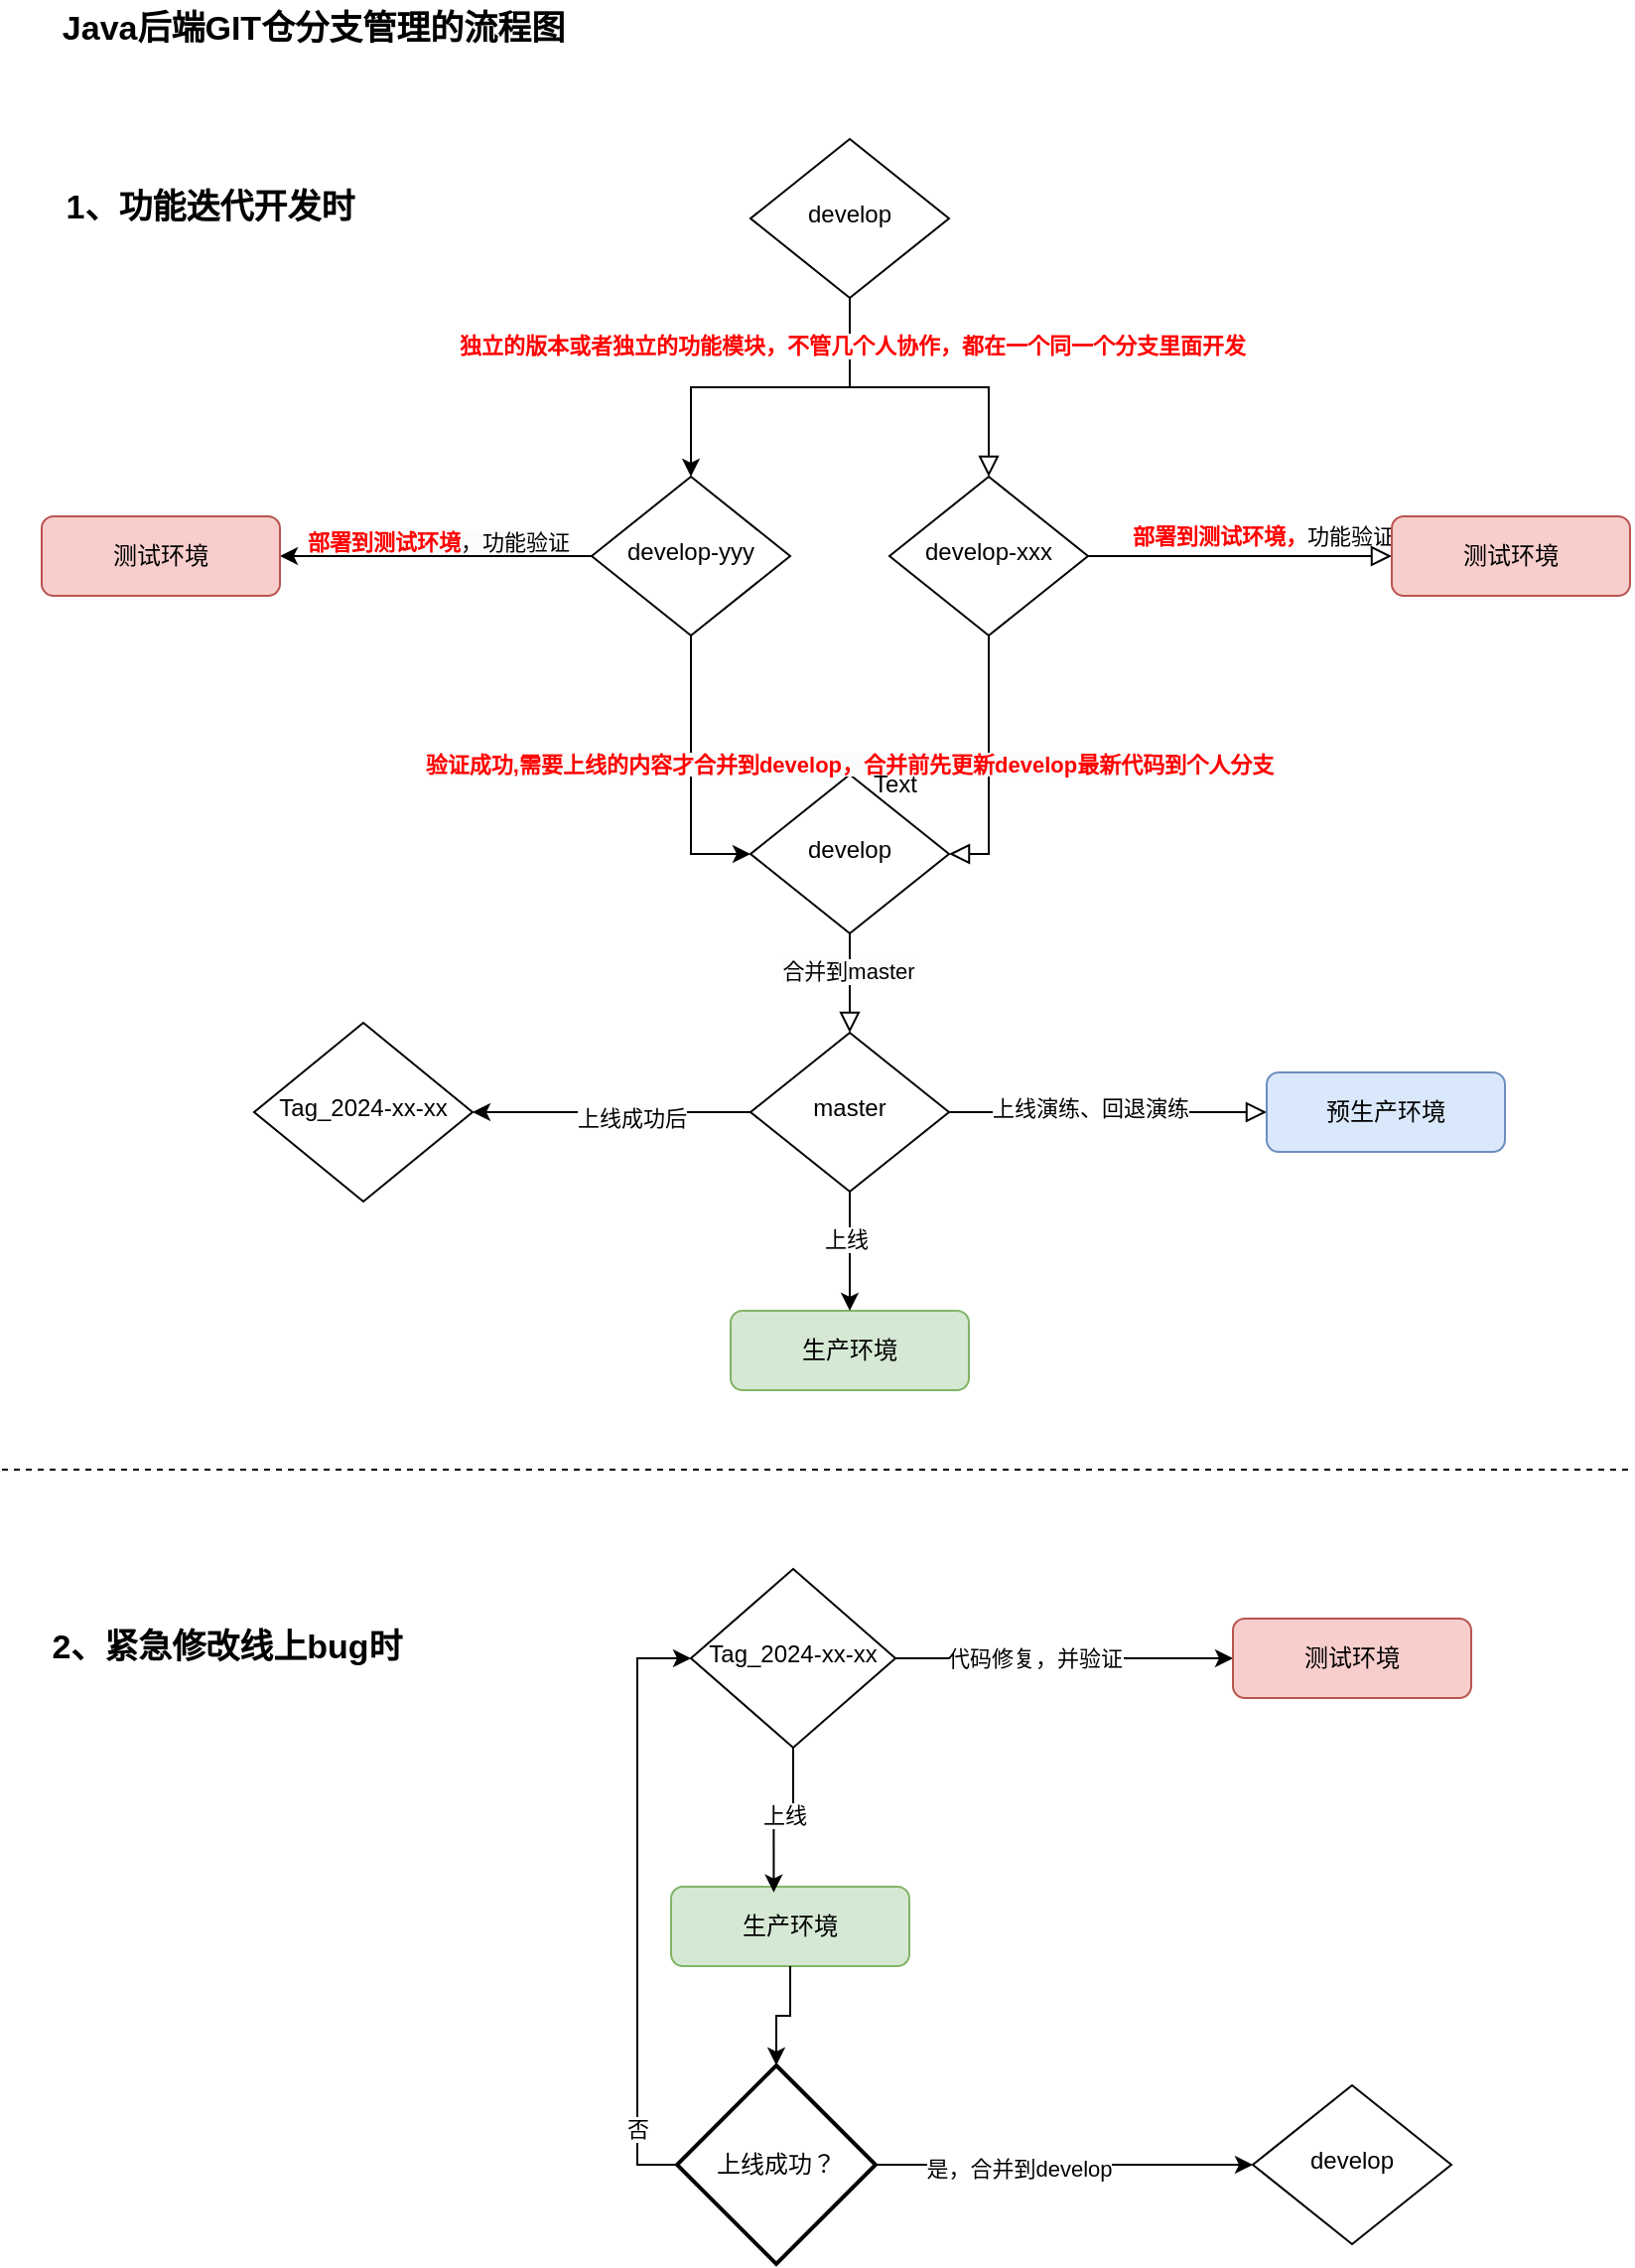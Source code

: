 <mxfile version="24.7.12">
  <diagram name="第 1 页" id="W_j7NMYkgrpg5_3cmiNn">
    <mxGraphModel dx="1434" dy="780" grid="1" gridSize="10" guides="1" tooltips="1" connect="1" arrows="1" fold="1" page="1" pageScale="1" pageWidth="827" pageHeight="1169" math="0" shadow="0">
      <root>
        <mxCell id="0" />
        <mxCell id="1" parent="0" />
        <mxCell id="URHF7iErUIeBCz648vxl-1" value="" style="rounded=0;html=1;jettySize=auto;orthogonalLoop=1;fontSize=11;endArrow=block;endFill=0;endSize=8;strokeWidth=1;shadow=0;labelBackgroundColor=none;edgeStyle=orthogonalEdgeStyle;exitX=0.5;exitY=1;exitDx=0;exitDy=0;" edge="1" parent="1" source="URHF7iErUIeBCz648vxl-28" target="URHF7iErUIeBCz648vxl-7">
          <mxGeometry relative="1" as="geometry" />
        </mxCell>
        <mxCell id="URHF7iErUIeBCz648vxl-2" style="edgeStyle=orthogonalEdgeStyle;rounded=0;orthogonalLoop=1;jettySize=auto;html=1;entryX=0.5;entryY=0;entryDx=0;entryDy=0;exitX=0.5;exitY=1;exitDx=0;exitDy=0;" edge="1" parent="1" source="URHF7iErUIeBCz648vxl-28" target="URHF7iErUIeBCz648vxl-24">
          <mxGeometry relative="1" as="geometry" />
        </mxCell>
        <mxCell id="URHF7iErUIeBCz648vxl-3" value="&lt;font color=&quot;#ff0000&quot;&gt;&lt;b&gt;独立的版本或者独立的功能模块，不管几个人协作，都在一个同一个分支里面开发&lt;/b&gt;&lt;/font&gt;" style="edgeLabel;html=1;align=center;verticalAlign=middle;resizable=0;points=[];" vertex="1" connectable="0" parent="URHF7iErUIeBCz648vxl-2">
          <mxGeometry x="-0.719" y="1" relative="1" as="geometry">
            <mxPoint as="offset" />
          </mxGeometry>
        </mxCell>
        <mxCell id="URHF7iErUIeBCz648vxl-4" value="" style="rounded=0;html=1;jettySize=auto;orthogonalLoop=1;fontSize=11;endArrow=block;endFill=0;endSize=8;strokeWidth=1;shadow=0;labelBackgroundColor=none;edgeStyle=orthogonalEdgeStyle;entryX=1;entryY=0.5;entryDx=0;entryDy=0;" edge="1" parent="1" source="URHF7iErUIeBCz648vxl-7" target="URHF7iErUIeBCz648vxl-13">
          <mxGeometry x="-0.143" y="130" relative="1" as="geometry">
            <mxPoint as="offset" />
          </mxGeometry>
        </mxCell>
        <mxCell id="URHF7iErUIeBCz648vxl-5" value="&lt;div&gt;&lt;span style=&quot;background-color: rgb(251, 251, 251);&quot;&gt;&lt;br&gt;&lt;/span&gt;&lt;/div&gt;" style="edgeLabel;html=1;align=center;verticalAlign=middle;resizable=0;points=[];" vertex="1" connectable="0" parent="URHF7iErUIeBCz648vxl-4">
          <mxGeometry x="-0.229" y="-2" relative="1" as="geometry">
            <mxPoint x="-58" y="4" as="offset" />
          </mxGeometry>
        </mxCell>
        <mxCell id="URHF7iErUIeBCz648vxl-6" value="&lt;b style=&quot;color: rgb(255, 0, 0);&quot;&gt;部署到测试环境，&lt;/b&gt;功能验证" style="edgeStyle=orthogonalEdgeStyle;rounded=0;html=1;jettySize=auto;orthogonalLoop=1;fontSize=11;endArrow=block;endFill=0;endSize=8;strokeWidth=1;shadow=0;labelBackgroundColor=none;" edge="1" parent="1" source="URHF7iErUIeBCz648vxl-7" target="URHF7iErUIeBCz648vxl-8">
          <mxGeometry x="0.141" y="10" relative="1" as="geometry">
            <mxPoint as="offset" />
          </mxGeometry>
        </mxCell>
        <mxCell id="URHF7iErUIeBCz648vxl-7" value="develop-xxx" style="rhombus;whiteSpace=wrap;html=1;shadow=0;fontFamily=Helvetica;fontSize=12;align=center;strokeWidth=1;spacing=6;spacingTop=-4;" vertex="1" parent="1">
          <mxGeometry x="447" y="260" width="100" height="80" as="geometry" />
        </mxCell>
        <mxCell id="URHF7iErUIeBCz648vxl-8" value="测试环境" style="rounded=1;whiteSpace=wrap;html=1;fontSize=12;glass=0;strokeWidth=1;shadow=0;fillColor=#f8cecc;strokeColor=#b85450;" vertex="1" parent="1">
          <mxGeometry x="700" y="280" width="120" height="40" as="geometry" />
        </mxCell>
        <mxCell id="URHF7iErUIeBCz648vxl-9" value="" style="rounded=0;html=1;jettySize=auto;orthogonalLoop=1;fontSize=11;endArrow=block;endFill=0;endSize=8;strokeWidth=1;shadow=0;labelBackgroundColor=none;edgeStyle=orthogonalEdgeStyle;" edge="1" parent="1" source="URHF7iErUIeBCz648vxl-13" target="URHF7iErUIeBCz648vxl-20">
          <mxGeometry x="-0.143" y="30" relative="1" as="geometry">
            <mxPoint as="offset" />
            <mxPoint x="487" y="610" as="targetPoint" />
          </mxGeometry>
        </mxCell>
        <mxCell id="URHF7iErUIeBCz648vxl-10" value="&lt;span style=&quot;background-color: rgb(251, 251, 251);&quot;&gt;合并到master&lt;/span&gt;" style="edgeLabel;html=1;align=center;verticalAlign=middle;resizable=0;points=[];" vertex="1" connectable="0" parent="URHF7iErUIeBCz648vxl-9">
          <mxGeometry x="-0.257" y="-1" relative="1" as="geometry">
            <mxPoint as="offset" />
          </mxGeometry>
        </mxCell>
        <mxCell id="URHF7iErUIeBCz648vxl-11" value="" style="edgeStyle=orthogonalEdgeStyle;rounded=0;html=1;jettySize=auto;orthogonalLoop=1;fontSize=11;endArrow=block;endFill=0;endSize=8;strokeWidth=1;shadow=0;labelBackgroundColor=none;entryX=0;entryY=0.5;entryDx=0;entryDy=0;" edge="1" parent="1" source="URHF7iErUIeBCz648vxl-20" target="URHF7iErUIeBCz648vxl-15">
          <mxGeometry y="10" relative="1" as="geometry">
            <mxPoint as="offset" />
            <mxPoint x="727" y="580" as="targetPoint" />
          </mxGeometry>
        </mxCell>
        <mxCell id="URHF7iErUIeBCz648vxl-12" value="上线演练、回退演练" style="edgeLabel;html=1;align=center;verticalAlign=middle;resizable=0;points=[];" vertex="1" connectable="0" parent="URHF7iErUIeBCz648vxl-11">
          <mxGeometry x="-0.117" y="2" relative="1" as="geometry">
            <mxPoint as="offset" />
          </mxGeometry>
        </mxCell>
        <mxCell id="URHF7iErUIeBCz648vxl-13" value="develop" style="rhombus;whiteSpace=wrap;html=1;shadow=0;fontFamily=Helvetica;fontSize=12;align=center;strokeWidth=1;spacing=6;spacingTop=-4;" vertex="1" parent="1">
          <mxGeometry x="377" y="410" width="100" height="80" as="geometry" />
        </mxCell>
        <mxCell id="URHF7iErUIeBCz648vxl-14" value="生产环境" style="rounded=1;whiteSpace=wrap;html=1;fontSize=12;glass=0;strokeWidth=1;shadow=0;fillColor=#d5e8d4;strokeColor=#82b366;" vertex="1" parent="1">
          <mxGeometry x="367" y="680" width="120" height="40" as="geometry" />
        </mxCell>
        <mxCell id="URHF7iErUIeBCz648vxl-15" value="预生产环境" style="rounded=1;whiteSpace=wrap;html=1;fontSize=12;glass=0;strokeWidth=1;shadow=0;fillColor=#dae8fc;strokeColor=#6c8ebf;" vertex="1" parent="1">
          <mxGeometry x="637" y="560" width="120" height="40" as="geometry" />
        </mxCell>
        <mxCell id="URHF7iErUIeBCz648vxl-16" style="edgeStyle=orthogonalEdgeStyle;rounded=0;orthogonalLoop=1;jettySize=auto;html=1;" edge="1" parent="1" source="URHF7iErUIeBCz648vxl-20" target="URHF7iErUIeBCz648vxl-14">
          <mxGeometry relative="1" as="geometry" />
        </mxCell>
        <mxCell id="URHF7iErUIeBCz648vxl-17" value="上线" style="edgeLabel;html=1;align=center;verticalAlign=middle;resizable=0;points=[];" vertex="1" connectable="0" parent="URHF7iErUIeBCz648vxl-16">
          <mxGeometry x="-0.225" y="-2" relative="1" as="geometry">
            <mxPoint as="offset" />
          </mxGeometry>
        </mxCell>
        <mxCell id="URHF7iErUIeBCz648vxl-18" style="edgeStyle=orthogonalEdgeStyle;rounded=0;orthogonalLoop=1;jettySize=auto;html=1;entryX=1;entryY=0.5;entryDx=0;entryDy=0;exitX=0;exitY=0.5;exitDx=0;exitDy=0;" edge="1" parent="1" source="URHF7iErUIeBCz648vxl-20" target="URHF7iErUIeBCz648vxl-21">
          <mxGeometry relative="1" as="geometry">
            <mxPoint x="438" y="600" as="sourcePoint" />
            <mxPoint x="328" y="600" as="targetPoint" />
            <Array as="points" />
          </mxGeometry>
        </mxCell>
        <mxCell id="URHF7iErUIeBCz648vxl-19" value="上线成功后" style="edgeLabel;html=1;align=center;verticalAlign=middle;resizable=0;points=[];" vertex="1" connectable="0" parent="URHF7iErUIeBCz648vxl-18">
          <mxGeometry x="-0.145" y="3" relative="1" as="geometry">
            <mxPoint as="offset" />
          </mxGeometry>
        </mxCell>
        <mxCell id="URHF7iErUIeBCz648vxl-20" value="master" style="rhombus;whiteSpace=wrap;html=1;shadow=0;fontFamily=Helvetica;fontSize=12;align=center;strokeWidth=1;spacing=6;spacingTop=-4;" vertex="1" parent="1">
          <mxGeometry x="377" y="540" width="100" height="80" as="geometry" />
        </mxCell>
        <mxCell id="URHF7iErUIeBCz648vxl-21" value="Tag_2024-xx-xx" style="rhombus;whiteSpace=wrap;html=1;shadow=0;fontFamily=Helvetica;fontSize=12;align=center;strokeWidth=1;spacing=6;spacingTop=-4;" vertex="1" parent="1">
          <mxGeometry x="127" y="535" width="110" height="90" as="geometry" />
        </mxCell>
        <mxCell id="URHF7iErUIeBCz648vxl-22" value="Java后端GIT仓分支管理的流程图" style="text;html=1;align=center;verticalAlign=middle;whiteSpace=wrap;rounded=0;fontStyle=1;fontSize=17;" vertex="1" parent="1">
          <mxGeometry x="17" y="20" width="280" height="30" as="geometry" />
        </mxCell>
        <mxCell id="URHF7iErUIeBCz648vxl-23" style="edgeStyle=orthogonalEdgeStyle;rounded=0;orthogonalLoop=1;jettySize=auto;html=1;entryX=1;entryY=0.5;entryDx=0;entryDy=0;" edge="1" parent="1" source="URHF7iErUIeBCz648vxl-24" target="URHF7iErUIeBCz648vxl-25">
          <mxGeometry relative="1" as="geometry" />
        </mxCell>
        <mxCell id="URHF7iErUIeBCz648vxl-24" value="develop-yyy" style="rhombus;whiteSpace=wrap;html=1;shadow=0;fontFamily=Helvetica;fontSize=12;align=center;strokeWidth=1;spacing=6;spacingTop=-4;" vertex="1" parent="1">
          <mxGeometry x="297" y="260" width="100" height="80" as="geometry" />
        </mxCell>
        <mxCell id="URHF7iErUIeBCz648vxl-25" value="测试环境" style="rounded=1;whiteSpace=wrap;html=1;fontSize=12;glass=0;strokeWidth=1;shadow=0;fillColor=#f8cecc;strokeColor=#b85450;" vertex="1" parent="1">
          <mxGeometry x="20" y="280" width="120" height="40" as="geometry" />
        </mxCell>
        <mxCell id="URHF7iErUIeBCz648vxl-26" style="edgeStyle=orthogonalEdgeStyle;rounded=0;orthogonalLoop=1;jettySize=auto;html=1;entryX=0;entryY=0.5;entryDx=0;entryDy=0;exitX=0.5;exitY=1;exitDx=0;exitDy=0;" edge="1" parent="1" source="URHF7iErUIeBCz648vxl-24" target="URHF7iErUIeBCz648vxl-13">
          <mxGeometry relative="1" as="geometry" />
        </mxCell>
        <mxCell id="URHF7iErUIeBCz648vxl-27" value="&lt;b&gt;&lt;font color=&quot;#ff0000&quot;&gt;&lt;br&gt;&lt;span style=&quot;font-family: Helvetica; font-size: 11px; font-style: normal; font-variant-ligatures: normal; font-variant-caps: normal; letter-spacing: normal; orphans: 2; text-align: center; text-indent: 0px; text-transform: none; widows: 2; word-spacing: 0px; -webkit-text-stroke-width: 0px; white-space: nowrap; text-decoration-thickness: initial; text-decoration-style: initial; text-decoration-color: initial; background-color: rgb(251, 251, 251);&quot;&gt;验证成功,需要上线的内容才合并到develop，合并前先更新develop最新代码到个人分支&lt;/span&gt;&lt;br class=&quot;Apple-interchange-newline&quot;&gt;&lt;br&gt;&lt;/font&gt;&lt;/b&gt;" style="text;html=1;align=center;verticalAlign=middle;whiteSpace=wrap;rounded=0;" vertex="1" parent="1">
          <mxGeometry x="397" y="390" width="60" height="30" as="geometry" />
        </mxCell>
        <mxCell id="URHF7iErUIeBCz648vxl-28" value="develop" style="rhombus;whiteSpace=wrap;html=1;shadow=0;fontFamily=Helvetica;fontSize=12;align=center;strokeWidth=1;spacing=6;spacingTop=-4;" vertex="1" parent="1">
          <mxGeometry x="377" y="90" width="100" height="80" as="geometry" />
        </mxCell>
        <mxCell id="URHF7iErUIeBCz648vxl-29" value="Text" style="text;html=1;align=center;verticalAlign=middle;whiteSpace=wrap;rounded=0;" vertex="1" parent="1">
          <mxGeometry x="420" y="400" width="60" height="30" as="geometry" />
        </mxCell>
        <mxCell id="URHF7iErUIeBCz648vxl-30" value="&lt;br&gt;&lt;span style=&quot;font-family: Helvetica; font-size: 11px; font-style: normal; font-variant-ligatures: normal; font-variant-caps: normal; letter-spacing: normal; orphans: 2; text-align: center; text-indent: 0px; text-transform: none; widows: 2; word-spacing: 0px; -webkit-text-stroke-width: 0px; white-space: nowrap; background-color: rgb(251, 251, 251); text-decoration-thickness: initial; text-decoration-style: initial; text-decoration-color: initial; float: none; display: inline !important;&quot;&gt;&lt;font style=&quot;&quot; color=&quot;#ff0000&quot;&gt;&lt;b&gt;部署到测试环境&lt;/b&gt;&lt;/font&gt;&lt;/span&gt;&lt;span style=&quot;color: rgb(0, 0, 0); font-family: Helvetica; font-size: 11px; font-style: normal; font-variant-ligatures: normal; font-variant-caps: normal; font-weight: 400; letter-spacing: normal; orphans: 2; text-align: center; text-indent: 0px; text-transform: none; widows: 2; word-spacing: 0px; -webkit-text-stroke-width: 0px; white-space: nowrap; background-color: rgb(251, 251, 251); text-decoration-thickness: initial; text-decoration-style: initial; text-decoration-color: initial; display: inline !important; float: none;&quot;&gt;，功能验证&lt;/span&gt;" style="text;html=1;align=center;verticalAlign=middle;whiteSpace=wrap;rounded=0;" vertex="1" parent="1">
          <mxGeometry x="140" y="280" width="160" height="10" as="geometry" />
        </mxCell>
        <mxCell id="URHF7iErUIeBCz648vxl-31" value="2、紧急修改线上bug时" style="text;html=1;align=center;verticalAlign=middle;whiteSpace=wrap;rounded=0;fontStyle=1;fontSize=17;" vertex="1" parent="1">
          <mxGeometry x="17" y="835" width="193" height="30" as="geometry" />
        </mxCell>
        <mxCell id="URHF7iErUIeBCz648vxl-32" style="edgeStyle=orthogonalEdgeStyle;rounded=0;orthogonalLoop=1;jettySize=auto;html=1;" edge="1" parent="1" source="URHF7iErUIeBCz648vxl-34" target="URHF7iErUIeBCz648vxl-35">
          <mxGeometry relative="1" as="geometry" />
        </mxCell>
        <mxCell id="URHF7iErUIeBCz648vxl-33" value="代码修复，并验证" style="edgeLabel;html=1;align=center;verticalAlign=middle;resizable=0;points=[];" vertex="1" connectable="0" parent="URHF7iErUIeBCz648vxl-32">
          <mxGeometry x="-0.176" relative="1" as="geometry">
            <mxPoint as="offset" />
          </mxGeometry>
        </mxCell>
        <mxCell id="URHF7iErUIeBCz648vxl-34" value="Tag_2024-xx-xx" style="rhombus;whiteSpace=wrap;html=1;shadow=0;fontFamily=Helvetica;fontSize=12;align=center;strokeWidth=1;spacing=6;spacingTop=-4;" vertex="1" parent="1">
          <mxGeometry x="347" y="810" width="103" height="90" as="geometry" />
        </mxCell>
        <mxCell id="URHF7iErUIeBCz648vxl-35" value="测试环境" style="rounded=1;whiteSpace=wrap;html=1;fontSize=12;glass=0;strokeWidth=1;shadow=0;fillColor=#f8cecc;strokeColor=#b85450;" vertex="1" parent="1">
          <mxGeometry x="620" y="835" width="120" height="40" as="geometry" />
        </mxCell>
        <mxCell id="URHF7iErUIeBCz648vxl-36" value="生产环境" style="rounded=1;whiteSpace=wrap;html=1;fontSize=12;glass=0;strokeWidth=1;shadow=0;fillColor=#d5e8d4;strokeColor=#82b366;" vertex="1" parent="1">
          <mxGeometry x="337" y="970" width="120" height="40" as="geometry" />
        </mxCell>
        <mxCell id="URHF7iErUIeBCz648vxl-37" style="edgeStyle=orthogonalEdgeStyle;rounded=0;orthogonalLoop=1;jettySize=auto;html=1;entryX=0.431;entryY=0.071;entryDx=0;entryDy=0;entryPerimeter=0;" edge="1" parent="1" source="URHF7iErUIeBCz648vxl-34" target="URHF7iErUIeBCz648vxl-36">
          <mxGeometry relative="1" as="geometry" />
        </mxCell>
        <mxCell id="URHF7iErUIeBCz648vxl-38" value="上线" style="edgeLabel;html=1;align=center;verticalAlign=middle;resizable=0;points=[];" vertex="1" connectable="0" parent="URHF7iErUIeBCz648vxl-37">
          <mxGeometry x="-0.05" relative="1" as="geometry">
            <mxPoint y="-1" as="offset" />
          </mxGeometry>
        </mxCell>
        <mxCell id="URHF7iErUIeBCz648vxl-39" style="edgeStyle=orthogonalEdgeStyle;rounded=0;orthogonalLoop=1;jettySize=auto;html=1;entryX=0;entryY=0.5;entryDx=0;entryDy=0;exitX=0;exitY=0.5;exitDx=0;exitDy=0;exitPerimeter=0;" edge="1" parent="1" source="URHF7iErUIeBCz648vxl-44" target="URHF7iErUIeBCz648vxl-34">
          <mxGeometry relative="1" as="geometry">
            <mxPoint x="327.5" y="1080" as="sourcePoint" />
          </mxGeometry>
        </mxCell>
        <mxCell id="URHF7iErUIeBCz648vxl-40" value="否" style="edgeLabel;html=1;align=center;verticalAlign=middle;resizable=0;points=[];" vertex="1" connectable="0" parent="URHF7iErUIeBCz648vxl-39">
          <mxGeometry x="-0.745" relative="1" as="geometry">
            <mxPoint as="offset" />
          </mxGeometry>
        </mxCell>
        <mxCell id="URHF7iErUIeBCz648vxl-41" style="edgeStyle=orthogonalEdgeStyle;rounded=0;orthogonalLoop=1;jettySize=auto;html=1;entryX=0.5;entryY=0;entryDx=0;entryDy=0;entryPerimeter=0;" edge="1" parent="1" source="URHF7iErUIeBCz648vxl-36" target="URHF7iErUIeBCz648vxl-44">
          <mxGeometry relative="1" as="geometry">
            <mxPoint x="374" y="1138" as="targetPoint" />
          </mxGeometry>
        </mxCell>
        <mxCell id="URHF7iErUIeBCz648vxl-42" style="edgeStyle=orthogonalEdgeStyle;rounded=0;orthogonalLoop=1;jettySize=auto;html=1;entryX=0;entryY=0.5;entryDx=0;entryDy=0;" edge="1" parent="1" source="URHF7iErUIeBCz648vxl-44" target="URHF7iErUIeBCz648vxl-45">
          <mxGeometry relative="1" as="geometry" />
        </mxCell>
        <mxCell id="URHF7iErUIeBCz648vxl-43" value="是，合并到develop" style="edgeLabel;html=1;align=center;verticalAlign=middle;resizable=0;points=[];" vertex="1" connectable="0" parent="URHF7iErUIeBCz648vxl-42">
          <mxGeometry x="-0.241" y="-2" relative="1" as="geometry">
            <mxPoint as="offset" />
          </mxGeometry>
        </mxCell>
        <mxCell id="URHF7iErUIeBCz648vxl-44" value="上线成功？" style="strokeWidth=2;html=1;shape=mxgraph.flowchart.decision;whiteSpace=wrap;" vertex="1" parent="1">
          <mxGeometry x="340" y="1060" width="100" height="100" as="geometry" />
        </mxCell>
        <mxCell id="URHF7iErUIeBCz648vxl-45" value="develop" style="rhombus;whiteSpace=wrap;html=1;shadow=0;fontFamily=Helvetica;fontSize=12;align=center;strokeWidth=1;spacing=6;spacingTop=-4;" vertex="1" parent="1">
          <mxGeometry x="630" y="1070" width="100" height="80" as="geometry" />
        </mxCell>
        <mxCell id="URHF7iErUIeBCz648vxl-46" value="1、功能迭代开发时" style="text;html=1;align=center;verticalAlign=middle;whiteSpace=wrap;rounded=0;fontStyle=1;fontSize=17;" vertex="1" parent="1">
          <mxGeometry x="20" y="110" width="170" height="30" as="geometry" />
        </mxCell>
        <mxCell id="URHF7iErUIeBCz648vxl-47" value="" style="endArrow=none;dashed=1;html=1;rounded=0;fontStyle=1;fontSize=16;" edge="1" parent="1">
          <mxGeometry width="50" height="50" relative="1" as="geometry">
            <mxPoint y="760" as="sourcePoint" />
            <mxPoint x="820" y="760" as="targetPoint" />
          </mxGeometry>
        </mxCell>
      </root>
    </mxGraphModel>
  </diagram>
</mxfile>
